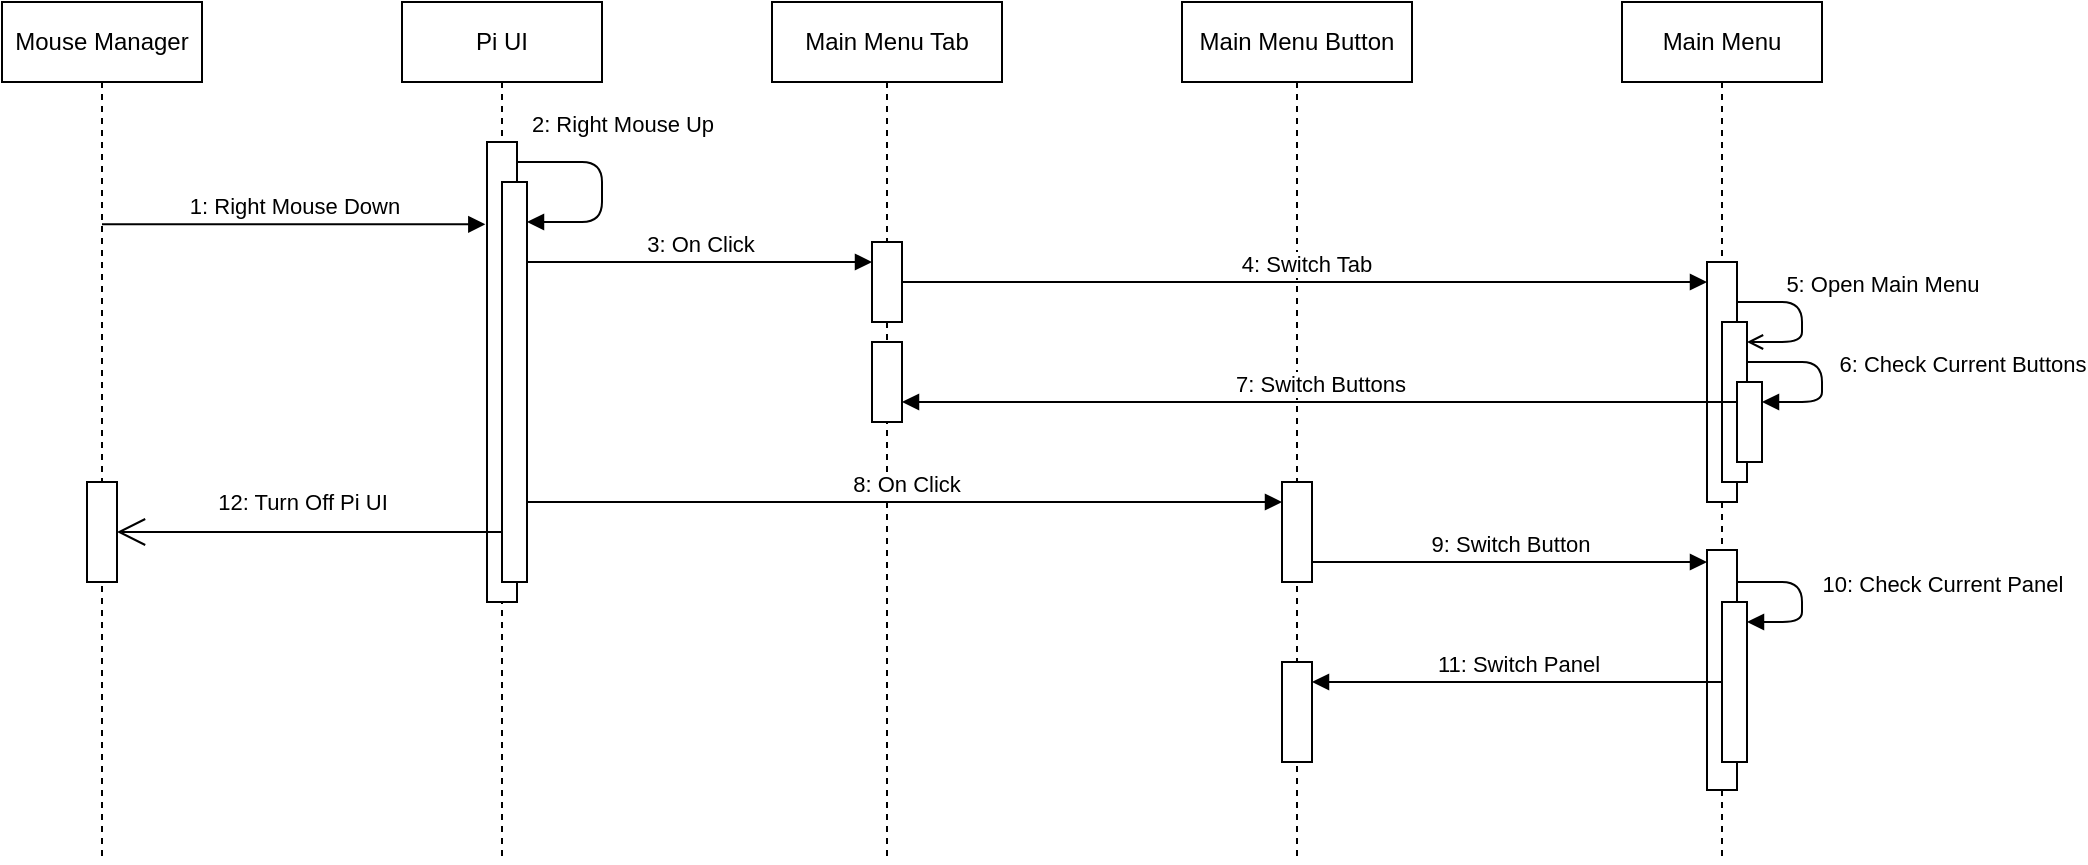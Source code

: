 <mxfile version="12.9.13" type="device"><diagram id="CnytNFT8hokKZxF_fU-A" name="페이지-1"><mxGraphModel dx="981" dy="595" grid="1" gridSize="10" guides="1" tooltips="1" connect="1" arrows="1" fold="1" page="1" pageScale="1" pageWidth="1169" pageHeight="827" math="0" shadow="0"><root><mxCell id="0"/><mxCell id="1" parent="0"/><mxCell id="Cf0cZzwbHeNxuOXPqH3b-1" value="Mouse Manager" style="shape=umlLifeline;perimeter=lifelinePerimeter;whiteSpace=wrap;html=1;container=1;collapsible=0;recursiveResize=0;outlineConnect=0;" vertex="1" parent="1"><mxGeometry x="100" y="140" width="100" height="430" as="geometry"/></mxCell><mxCell id="Cf0cZzwbHeNxuOXPqH3b-11" value="" style="html=1;points=[];perimeter=orthogonalPerimeter;" vertex="1" parent="Cf0cZzwbHeNxuOXPqH3b-1"><mxGeometry x="42.5" y="240" width="15" height="50" as="geometry"/></mxCell><mxCell id="Cf0cZzwbHeNxuOXPqH3b-2" value="Pi UI" style="shape=umlLifeline;perimeter=lifelinePerimeter;whiteSpace=wrap;html=1;container=1;collapsible=0;recursiveResize=0;outlineConnect=0;" vertex="1" parent="1"><mxGeometry x="300" y="140" width="100" height="430" as="geometry"/></mxCell><mxCell id="Cf0cZzwbHeNxuOXPqH3b-9" value="" style="html=1;points=[];perimeter=orthogonalPerimeter;" vertex="1" parent="Cf0cZzwbHeNxuOXPqH3b-2"><mxGeometry x="42.5" y="70" width="15" height="230" as="geometry"/></mxCell><mxCell id="Cf0cZzwbHeNxuOXPqH3b-10" value="" style="html=1;points=[];perimeter=orthogonalPerimeter;" vertex="1" parent="Cf0cZzwbHeNxuOXPqH3b-2"><mxGeometry x="50" y="90" width="12.5" height="200" as="geometry"/></mxCell><mxCell id="Cf0cZzwbHeNxuOXPqH3b-18" value="2: Right Mouse Up" style="html=1;verticalAlign=bottom;endArrow=block;" edge="1" parent="Cf0cZzwbHeNxuOXPqH3b-2" source="Cf0cZzwbHeNxuOXPqH3b-9" target="Cf0cZzwbHeNxuOXPqH3b-10"><mxGeometry x="-0.227" y="14" width="80" relative="1" as="geometry"><mxPoint x="-140.333" y="154.32" as="sourcePoint"/><mxPoint x="49.16" y="154.32" as="targetPoint"/><Array as="points"><mxPoint x="100" y="80"/><mxPoint x="100" y="110"/></Array><mxPoint x="-4" y="-10" as="offset"/></mxGeometry></mxCell><mxCell id="Cf0cZzwbHeNxuOXPqH3b-4" value="Main Menu Tab" style="shape=umlLifeline;perimeter=lifelinePerimeter;whiteSpace=wrap;html=1;container=1;collapsible=0;recursiveResize=0;outlineConnect=0;" vertex="1" parent="1"><mxGeometry x="485" y="140" width="115" height="430" as="geometry"/></mxCell><mxCell id="Cf0cZzwbHeNxuOXPqH3b-13" value="" style="html=1;points=[];perimeter=orthogonalPerimeter;" vertex="1" parent="Cf0cZzwbHeNxuOXPqH3b-4"><mxGeometry x="50" y="120" width="15" height="40" as="geometry"/></mxCell><mxCell id="Cf0cZzwbHeNxuOXPqH3b-37" value="" style="html=1;points=[];perimeter=orthogonalPerimeter;" vertex="1" parent="Cf0cZzwbHeNxuOXPqH3b-4"><mxGeometry x="50" y="170" width="15" height="40" as="geometry"/></mxCell><mxCell id="Cf0cZzwbHeNxuOXPqH3b-7" value="Main Menu Button" style="shape=umlLifeline;perimeter=lifelinePerimeter;whiteSpace=wrap;html=1;container=1;collapsible=0;recursiveResize=0;outlineConnect=0;" vertex="1" parent="1"><mxGeometry x="690" y="140" width="115" height="430" as="geometry"/></mxCell><mxCell id="Cf0cZzwbHeNxuOXPqH3b-12" value="" style="html=1;points=[];perimeter=orthogonalPerimeter;" vertex="1" parent="Cf0cZzwbHeNxuOXPqH3b-7"><mxGeometry x="50" y="240" width="15" height="50" as="geometry"/></mxCell><mxCell id="Cf0cZzwbHeNxuOXPqH3b-39" value="" style="html=1;points=[];perimeter=orthogonalPerimeter;" vertex="1" parent="Cf0cZzwbHeNxuOXPqH3b-7"><mxGeometry x="50" y="330" width="15" height="50" as="geometry"/></mxCell><mxCell id="Cf0cZzwbHeNxuOXPqH3b-8" value="Main Menu" style="shape=umlLifeline;perimeter=lifelinePerimeter;whiteSpace=wrap;html=1;container=1;collapsible=0;recursiveResize=0;outlineConnect=0;" vertex="1" parent="1"><mxGeometry x="910" y="140" width="100" height="430" as="geometry"/></mxCell><mxCell id="Cf0cZzwbHeNxuOXPqH3b-21" value="" style="html=1;points=[];perimeter=orthogonalPerimeter;" vertex="1" parent="Cf0cZzwbHeNxuOXPqH3b-8"><mxGeometry x="42.5" y="130" width="15" height="120" as="geometry"/></mxCell><mxCell id="Cf0cZzwbHeNxuOXPqH3b-22" value="" style="html=1;points=[];perimeter=orthogonalPerimeter;" vertex="1" parent="Cf0cZzwbHeNxuOXPqH3b-8"><mxGeometry x="50" y="160" width="12.5" height="80" as="geometry"/></mxCell><mxCell id="Cf0cZzwbHeNxuOXPqH3b-23" value="5: Open Main Menu" style="html=1;verticalAlign=bottom;endArrow=open;endFill=0;" edge="1" source="Cf0cZzwbHeNxuOXPqH3b-21" target="Cf0cZzwbHeNxuOXPqH3b-22" parent="Cf0cZzwbHeNxuOXPqH3b-8"><mxGeometry x="-0.188" y="40" width="80" relative="1" as="geometry"><mxPoint x="-140.333" y="164.32" as="sourcePoint"/><mxPoint x="49.16" y="164.32" as="targetPoint"/><Array as="points"><mxPoint x="90" y="150"/><mxPoint x="90" y="170"/></Array><mxPoint as="offset"/></mxGeometry></mxCell><mxCell id="Cf0cZzwbHeNxuOXPqH3b-26" value="" style="html=1;points=[];perimeter=orthogonalPerimeter;" vertex="1" parent="Cf0cZzwbHeNxuOXPqH3b-8"><mxGeometry x="57.5" y="190" width="12.5" height="40" as="geometry"/></mxCell><mxCell id="Cf0cZzwbHeNxuOXPqH3b-27" value="6: Check Current Buttons" style="html=1;verticalAlign=bottom;endArrow=block;" edge="1" parent="Cf0cZzwbHeNxuOXPqH3b-8" source="Cf0cZzwbHeNxuOXPqH3b-22" target="Cf0cZzwbHeNxuOXPqH3b-26"><mxGeometry x="0.314" y="-71" width="80" relative="1" as="geometry"><mxPoint x="977.5" y="240" as="sourcePoint"/><mxPoint x="982.5" y="260" as="targetPoint"/><Array as="points"><mxPoint x="100" y="180"/><mxPoint x="100" y="200"/></Array><mxPoint x="70" y="61" as="offset"/></mxGeometry></mxCell><mxCell id="Cf0cZzwbHeNxuOXPqH3b-33" value="" style="html=1;points=[];perimeter=orthogonalPerimeter;" vertex="1" parent="Cf0cZzwbHeNxuOXPqH3b-8"><mxGeometry x="42.5" y="274" width="15" height="120" as="geometry"/></mxCell><mxCell id="Cf0cZzwbHeNxuOXPqH3b-35" value="" style="html=1;points=[];perimeter=orthogonalPerimeter;" vertex="1" parent="Cf0cZzwbHeNxuOXPqH3b-8"><mxGeometry x="50" y="300" width="12.5" height="80" as="geometry"/></mxCell><mxCell id="Cf0cZzwbHeNxuOXPqH3b-36" value="10: Check Current Panel" style="html=1;verticalAlign=bottom;endArrow=block;" edge="1" parent="Cf0cZzwbHeNxuOXPqH3b-8" source="Cf0cZzwbHeNxuOXPqH3b-33" target="Cf0cZzwbHeNxuOXPqH3b-35"><mxGeometry x="0.312" y="-71" width="80" relative="1" as="geometry"><mxPoint x="290" y="350" as="sourcePoint"/><mxPoint x="260" y="420" as="targetPoint"/><Array as="points"><mxPoint x="90" y="290"/><mxPoint x="90" y="310"/></Array><mxPoint x="70" y="61" as="offset"/></mxGeometry></mxCell><mxCell id="Cf0cZzwbHeNxuOXPqH3b-17" value="1: Right Mouse Down" style="html=1;verticalAlign=bottom;endArrow=block;entryX=-0.056;entryY=0.179;entryDx=0;entryDy=0;entryPerimeter=0;" edge="1" parent="1" source="Cf0cZzwbHeNxuOXPqH3b-1" target="Cf0cZzwbHeNxuOXPqH3b-9"><mxGeometry width="80" relative="1" as="geometry"><mxPoint x="260" y="310" as="sourcePoint"/><mxPoint x="340" y="310" as="targetPoint"/></mxGeometry></mxCell><mxCell id="Cf0cZzwbHeNxuOXPqH3b-19" value="3: On Click" style="html=1;verticalAlign=bottom;endArrow=block;" edge="1" parent="1" source="Cf0cZzwbHeNxuOXPqH3b-10" target="Cf0cZzwbHeNxuOXPqH3b-13"><mxGeometry width="80" relative="1" as="geometry"><mxPoint x="450.0" y="400.0" as="sourcePoint"/><mxPoint x="641.85" y="400.0" as="targetPoint"/><Array as="points"><mxPoint x="530" y="270"/></Array></mxGeometry></mxCell><mxCell id="Cf0cZzwbHeNxuOXPqH3b-20" value="8: On Click" style="html=1;verticalAlign=bottom;endArrow=block;" edge="1" parent="1" source="Cf0cZzwbHeNxuOXPqH3b-10" target="Cf0cZzwbHeNxuOXPqH3b-12"><mxGeometry width="80" relative="1" as="geometry"><mxPoint x="370" y="340" as="sourcePoint"/><mxPoint x="740" y="310" as="targetPoint"/><Array as="points"><mxPoint x="740" y="390"/></Array></mxGeometry></mxCell><mxCell id="Cf0cZzwbHeNxuOXPqH3b-24" value="4: Switch Tab" style="html=1;verticalAlign=bottom;endArrow=block;" edge="1" parent="1" source="Cf0cZzwbHeNxuOXPqH3b-13" target="Cf0cZzwbHeNxuOXPqH3b-21"><mxGeometry width="80" relative="1" as="geometry"><mxPoint x="560" y="280" as="sourcePoint"/><mxPoint x="722.5" y="280" as="targetPoint"/></mxGeometry></mxCell><mxCell id="Cf0cZzwbHeNxuOXPqH3b-25" value="9: Switch Button" style="html=1;verticalAlign=bottom;endArrow=block;" edge="1" parent="1" source="Cf0cZzwbHeNxuOXPqH3b-12" target="Cf0cZzwbHeNxuOXPqH3b-33"><mxGeometry width="80" relative="1" as="geometry"><mxPoint x="372.5" y="350" as="sourcePoint"/><mxPoint x="750" y="350" as="targetPoint"/><Array as="points"><mxPoint x="940" y="420"/></Array></mxGeometry></mxCell><mxCell id="Cf0cZzwbHeNxuOXPqH3b-28" value="11: Switch Panel" style="html=1;verticalAlign=bottom;endArrow=block;" edge="1" parent="1" source="Cf0cZzwbHeNxuOXPqH3b-35" target="Cf0cZzwbHeNxuOXPqH3b-39"><mxGeometry width="80" relative="1" as="geometry"><mxPoint x="765" y="384" as="sourcePoint"/><mxPoint x="755" y="480" as="targetPoint"/><Array as="points"/></mxGeometry></mxCell><mxCell id="Cf0cZzwbHeNxuOXPqH3b-40" value="7: Switch Buttons" style="html=1;verticalAlign=bottom;endArrow=block;" edge="1" parent="1" source="Cf0cZzwbHeNxuOXPqH3b-26" target="Cf0cZzwbHeNxuOXPqH3b-37"><mxGeometry width="80" relative="1" as="geometry"><mxPoint x="970" y="490" as="sourcePoint"/><mxPoint x="765" y="490" as="targetPoint"/><Array as="points"><mxPoint x="560" y="340"/></Array></mxGeometry></mxCell><mxCell id="Cf0cZzwbHeNxuOXPqH3b-42" value="" style="endArrow=open;endFill=1;endSize=12;html=1;" edge="1" parent="1" source="Cf0cZzwbHeNxuOXPqH3b-10" target="Cf0cZzwbHeNxuOXPqH3b-11"><mxGeometry width="160" relative="1" as="geometry"><mxPoint x="190" y="360" as="sourcePoint"/><mxPoint x="350" y="360" as="targetPoint"/><Array as="points"><mxPoint x="170" y="405"/></Array></mxGeometry></mxCell><mxCell id="Cf0cZzwbHeNxuOXPqH3b-43" value="&lt;span style=&quot;font-size: 11px&quot;&gt;12: Turn Off Pi UI&lt;/span&gt;" style="text;html=1;align=center;verticalAlign=middle;resizable=0;points=[];autosize=1;" vertex="1" parent="1"><mxGeometry x="200" y="380" width="100" height="20" as="geometry"/></mxCell></root></mxGraphModel></diagram></mxfile>